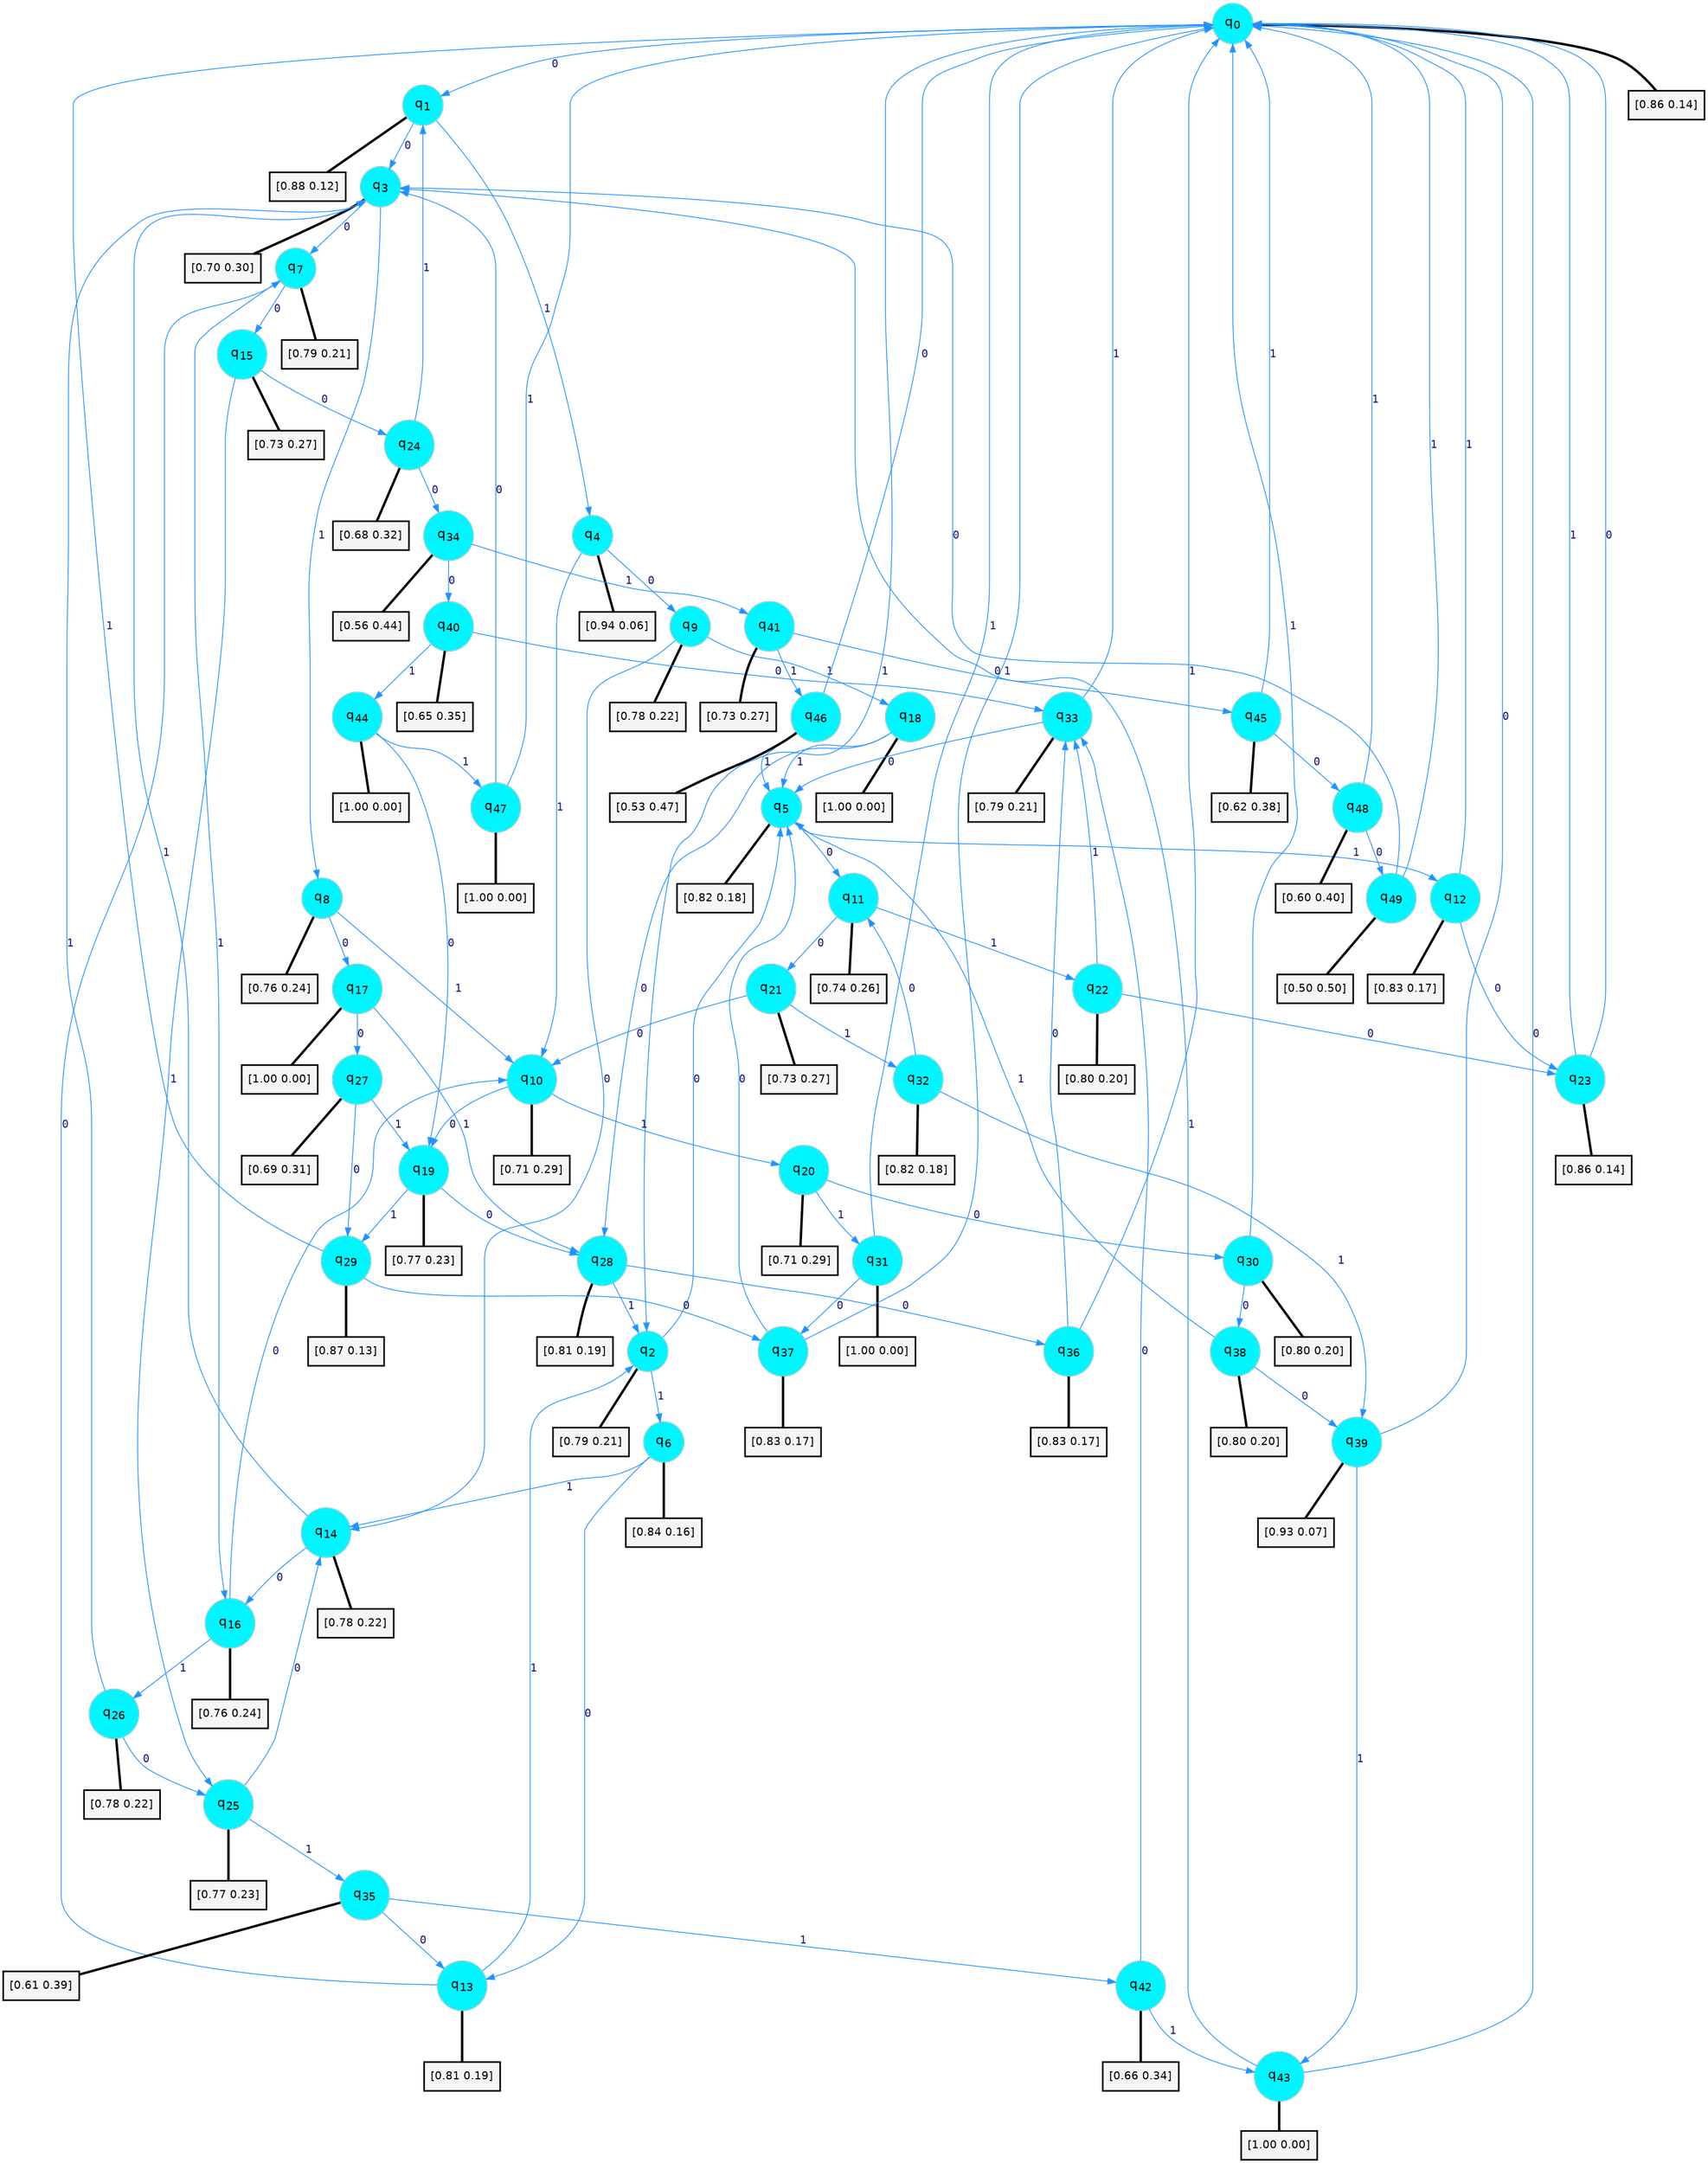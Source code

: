 digraph G {
graph [
bgcolor=transparent, dpi=300, rankdir=TD, size="40,25"];
node [
color=gray, fillcolor=turquoise1, fontcolor=black, fontname=Helvetica, fontsize=16, fontweight=bold, shape=circle, style=filled];
edge [
arrowsize=1, color=dodgerblue1, fontcolor=midnightblue, fontname=courier, fontweight=bold, penwidth=1, style=solid, weight=20];
0[label=<q<SUB>0</SUB>>];
1[label=<q<SUB>1</SUB>>];
2[label=<q<SUB>2</SUB>>];
3[label=<q<SUB>3</SUB>>];
4[label=<q<SUB>4</SUB>>];
5[label=<q<SUB>5</SUB>>];
6[label=<q<SUB>6</SUB>>];
7[label=<q<SUB>7</SUB>>];
8[label=<q<SUB>8</SUB>>];
9[label=<q<SUB>9</SUB>>];
10[label=<q<SUB>10</SUB>>];
11[label=<q<SUB>11</SUB>>];
12[label=<q<SUB>12</SUB>>];
13[label=<q<SUB>13</SUB>>];
14[label=<q<SUB>14</SUB>>];
15[label=<q<SUB>15</SUB>>];
16[label=<q<SUB>16</SUB>>];
17[label=<q<SUB>17</SUB>>];
18[label=<q<SUB>18</SUB>>];
19[label=<q<SUB>19</SUB>>];
20[label=<q<SUB>20</SUB>>];
21[label=<q<SUB>21</SUB>>];
22[label=<q<SUB>22</SUB>>];
23[label=<q<SUB>23</SUB>>];
24[label=<q<SUB>24</SUB>>];
25[label=<q<SUB>25</SUB>>];
26[label=<q<SUB>26</SUB>>];
27[label=<q<SUB>27</SUB>>];
28[label=<q<SUB>28</SUB>>];
29[label=<q<SUB>29</SUB>>];
30[label=<q<SUB>30</SUB>>];
31[label=<q<SUB>31</SUB>>];
32[label=<q<SUB>32</SUB>>];
33[label=<q<SUB>33</SUB>>];
34[label=<q<SUB>34</SUB>>];
35[label=<q<SUB>35</SUB>>];
36[label=<q<SUB>36</SUB>>];
37[label=<q<SUB>37</SUB>>];
38[label=<q<SUB>38</SUB>>];
39[label=<q<SUB>39</SUB>>];
40[label=<q<SUB>40</SUB>>];
41[label=<q<SUB>41</SUB>>];
42[label=<q<SUB>42</SUB>>];
43[label=<q<SUB>43</SUB>>];
44[label=<q<SUB>44</SUB>>];
45[label=<q<SUB>45</SUB>>];
46[label=<q<SUB>46</SUB>>];
47[label=<q<SUB>47</SUB>>];
48[label=<q<SUB>48</SUB>>];
49[label=<q<SUB>49</SUB>>];
50[label="[0.86 0.14]", shape=box,fontcolor=black, fontname=Helvetica, fontsize=14, penwidth=2, fillcolor=whitesmoke,color=black];
51[label="[0.88 0.12]", shape=box,fontcolor=black, fontname=Helvetica, fontsize=14, penwidth=2, fillcolor=whitesmoke,color=black];
52[label="[0.79 0.21]", shape=box,fontcolor=black, fontname=Helvetica, fontsize=14, penwidth=2, fillcolor=whitesmoke,color=black];
53[label="[0.70 0.30]", shape=box,fontcolor=black, fontname=Helvetica, fontsize=14, penwidth=2, fillcolor=whitesmoke,color=black];
54[label="[0.94 0.06]", shape=box,fontcolor=black, fontname=Helvetica, fontsize=14, penwidth=2, fillcolor=whitesmoke,color=black];
55[label="[0.82 0.18]", shape=box,fontcolor=black, fontname=Helvetica, fontsize=14, penwidth=2, fillcolor=whitesmoke,color=black];
56[label="[0.84 0.16]", shape=box,fontcolor=black, fontname=Helvetica, fontsize=14, penwidth=2, fillcolor=whitesmoke,color=black];
57[label="[0.79 0.21]", shape=box,fontcolor=black, fontname=Helvetica, fontsize=14, penwidth=2, fillcolor=whitesmoke,color=black];
58[label="[0.76 0.24]", shape=box,fontcolor=black, fontname=Helvetica, fontsize=14, penwidth=2, fillcolor=whitesmoke,color=black];
59[label="[0.78 0.22]", shape=box,fontcolor=black, fontname=Helvetica, fontsize=14, penwidth=2, fillcolor=whitesmoke,color=black];
60[label="[0.71 0.29]", shape=box,fontcolor=black, fontname=Helvetica, fontsize=14, penwidth=2, fillcolor=whitesmoke,color=black];
61[label="[0.74 0.26]", shape=box,fontcolor=black, fontname=Helvetica, fontsize=14, penwidth=2, fillcolor=whitesmoke,color=black];
62[label="[0.83 0.17]", shape=box,fontcolor=black, fontname=Helvetica, fontsize=14, penwidth=2, fillcolor=whitesmoke,color=black];
63[label="[0.81 0.19]", shape=box,fontcolor=black, fontname=Helvetica, fontsize=14, penwidth=2, fillcolor=whitesmoke,color=black];
64[label="[0.78 0.22]", shape=box,fontcolor=black, fontname=Helvetica, fontsize=14, penwidth=2, fillcolor=whitesmoke,color=black];
65[label="[0.73 0.27]", shape=box,fontcolor=black, fontname=Helvetica, fontsize=14, penwidth=2, fillcolor=whitesmoke,color=black];
66[label="[0.76 0.24]", shape=box,fontcolor=black, fontname=Helvetica, fontsize=14, penwidth=2, fillcolor=whitesmoke,color=black];
67[label="[1.00 0.00]", shape=box,fontcolor=black, fontname=Helvetica, fontsize=14, penwidth=2, fillcolor=whitesmoke,color=black];
68[label="[1.00 0.00]", shape=box,fontcolor=black, fontname=Helvetica, fontsize=14, penwidth=2, fillcolor=whitesmoke,color=black];
69[label="[0.77 0.23]", shape=box,fontcolor=black, fontname=Helvetica, fontsize=14, penwidth=2, fillcolor=whitesmoke,color=black];
70[label="[0.71 0.29]", shape=box,fontcolor=black, fontname=Helvetica, fontsize=14, penwidth=2, fillcolor=whitesmoke,color=black];
71[label="[0.73 0.27]", shape=box,fontcolor=black, fontname=Helvetica, fontsize=14, penwidth=2, fillcolor=whitesmoke,color=black];
72[label="[0.80 0.20]", shape=box,fontcolor=black, fontname=Helvetica, fontsize=14, penwidth=2, fillcolor=whitesmoke,color=black];
73[label="[0.86 0.14]", shape=box,fontcolor=black, fontname=Helvetica, fontsize=14, penwidth=2, fillcolor=whitesmoke,color=black];
74[label="[0.68 0.32]", shape=box,fontcolor=black, fontname=Helvetica, fontsize=14, penwidth=2, fillcolor=whitesmoke,color=black];
75[label="[0.77 0.23]", shape=box,fontcolor=black, fontname=Helvetica, fontsize=14, penwidth=2, fillcolor=whitesmoke,color=black];
76[label="[0.78 0.22]", shape=box,fontcolor=black, fontname=Helvetica, fontsize=14, penwidth=2, fillcolor=whitesmoke,color=black];
77[label="[0.69 0.31]", shape=box,fontcolor=black, fontname=Helvetica, fontsize=14, penwidth=2, fillcolor=whitesmoke,color=black];
78[label="[0.81 0.19]", shape=box,fontcolor=black, fontname=Helvetica, fontsize=14, penwidth=2, fillcolor=whitesmoke,color=black];
79[label="[0.87 0.13]", shape=box,fontcolor=black, fontname=Helvetica, fontsize=14, penwidth=2, fillcolor=whitesmoke,color=black];
80[label="[0.80 0.20]", shape=box,fontcolor=black, fontname=Helvetica, fontsize=14, penwidth=2, fillcolor=whitesmoke,color=black];
81[label="[1.00 0.00]", shape=box,fontcolor=black, fontname=Helvetica, fontsize=14, penwidth=2, fillcolor=whitesmoke,color=black];
82[label="[0.82 0.18]", shape=box,fontcolor=black, fontname=Helvetica, fontsize=14, penwidth=2, fillcolor=whitesmoke,color=black];
83[label="[0.79 0.21]", shape=box,fontcolor=black, fontname=Helvetica, fontsize=14, penwidth=2, fillcolor=whitesmoke,color=black];
84[label="[0.56 0.44]", shape=box,fontcolor=black, fontname=Helvetica, fontsize=14, penwidth=2, fillcolor=whitesmoke,color=black];
85[label="[0.61 0.39]", shape=box,fontcolor=black, fontname=Helvetica, fontsize=14, penwidth=2, fillcolor=whitesmoke,color=black];
86[label="[0.83 0.17]", shape=box,fontcolor=black, fontname=Helvetica, fontsize=14, penwidth=2, fillcolor=whitesmoke,color=black];
87[label="[0.83 0.17]", shape=box,fontcolor=black, fontname=Helvetica, fontsize=14, penwidth=2, fillcolor=whitesmoke,color=black];
88[label="[0.80 0.20]", shape=box,fontcolor=black, fontname=Helvetica, fontsize=14, penwidth=2, fillcolor=whitesmoke,color=black];
89[label="[0.93 0.07]", shape=box,fontcolor=black, fontname=Helvetica, fontsize=14, penwidth=2, fillcolor=whitesmoke,color=black];
90[label="[0.65 0.35]", shape=box,fontcolor=black, fontname=Helvetica, fontsize=14, penwidth=2, fillcolor=whitesmoke,color=black];
91[label="[0.73 0.27]", shape=box,fontcolor=black, fontname=Helvetica, fontsize=14, penwidth=2, fillcolor=whitesmoke,color=black];
92[label="[0.66 0.34]", shape=box,fontcolor=black, fontname=Helvetica, fontsize=14, penwidth=2, fillcolor=whitesmoke,color=black];
93[label="[1.00 0.00]", shape=box,fontcolor=black, fontname=Helvetica, fontsize=14, penwidth=2, fillcolor=whitesmoke,color=black];
94[label="[1.00 0.00]", shape=box,fontcolor=black, fontname=Helvetica, fontsize=14, penwidth=2, fillcolor=whitesmoke,color=black];
95[label="[0.62 0.38]", shape=box,fontcolor=black, fontname=Helvetica, fontsize=14, penwidth=2, fillcolor=whitesmoke,color=black];
96[label="[0.53 0.47]", shape=box,fontcolor=black, fontname=Helvetica, fontsize=14, penwidth=2, fillcolor=whitesmoke,color=black];
97[label="[1.00 0.00]", shape=box,fontcolor=black, fontname=Helvetica, fontsize=14, penwidth=2, fillcolor=whitesmoke,color=black];
98[label="[0.60 0.40]", shape=box,fontcolor=black, fontname=Helvetica, fontsize=14, penwidth=2, fillcolor=whitesmoke,color=black];
99[label="[0.50 0.50]", shape=box,fontcolor=black, fontname=Helvetica, fontsize=14, penwidth=2, fillcolor=whitesmoke,color=black];
0->1 [label=0];
0->2 [label=1];
0->50 [arrowhead=none, penwidth=3,color=black];
1->3 [label=0];
1->4 [label=1];
1->51 [arrowhead=none, penwidth=3,color=black];
2->5 [label=0];
2->6 [label=1];
2->52 [arrowhead=none, penwidth=3,color=black];
3->7 [label=0];
3->8 [label=1];
3->53 [arrowhead=none, penwidth=3,color=black];
4->9 [label=0];
4->10 [label=1];
4->54 [arrowhead=none, penwidth=3,color=black];
5->11 [label=0];
5->12 [label=1];
5->55 [arrowhead=none, penwidth=3,color=black];
6->13 [label=0];
6->14 [label=1];
6->56 [arrowhead=none, penwidth=3,color=black];
7->15 [label=0];
7->16 [label=1];
7->57 [arrowhead=none, penwidth=3,color=black];
8->17 [label=0];
8->10 [label=1];
8->58 [arrowhead=none, penwidth=3,color=black];
9->14 [label=0];
9->18 [label=1];
9->59 [arrowhead=none, penwidth=3,color=black];
10->19 [label=0];
10->20 [label=1];
10->60 [arrowhead=none, penwidth=3,color=black];
11->21 [label=0];
11->22 [label=1];
11->61 [arrowhead=none, penwidth=3,color=black];
12->23 [label=0];
12->0 [label=1];
12->62 [arrowhead=none, penwidth=3,color=black];
13->7 [label=0];
13->2 [label=1];
13->63 [arrowhead=none, penwidth=3,color=black];
14->16 [label=0];
14->3 [label=1];
14->64 [arrowhead=none, penwidth=3,color=black];
15->24 [label=0];
15->25 [label=1];
15->65 [arrowhead=none, penwidth=3,color=black];
16->10 [label=0];
16->26 [label=1];
16->66 [arrowhead=none, penwidth=3,color=black];
17->27 [label=0];
17->28 [label=1];
17->67 [arrowhead=none, penwidth=3,color=black];
18->28 [label=0];
18->5 [label=1];
18->68 [arrowhead=none, penwidth=3,color=black];
19->28 [label=0];
19->29 [label=1];
19->69 [arrowhead=none, penwidth=3,color=black];
20->30 [label=0];
20->31 [label=1];
20->70 [arrowhead=none, penwidth=3,color=black];
21->10 [label=0];
21->32 [label=1];
21->71 [arrowhead=none, penwidth=3,color=black];
22->23 [label=0];
22->33 [label=1];
22->72 [arrowhead=none, penwidth=3,color=black];
23->0 [label=0];
23->0 [label=1];
23->73 [arrowhead=none, penwidth=3,color=black];
24->34 [label=0];
24->1 [label=1];
24->74 [arrowhead=none, penwidth=3,color=black];
25->14 [label=0];
25->35 [label=1];
25->75 [arrowhead=none, penwidth=3,color=black];
26->25 [label=0];
26->3 [label=1];
26->76 [arrowhead=none, penwidth=3,color=black];
27->29 [label=0];
27->19 [label=1];
27->77 [arrowhead=none, penwidth=3,color=black];
28->36 [label=0];
28->2 [label=1];
28->78 [arrowhead=none, penwidth=3,color=black];
29->37 [label=0];
29->0 [label=1];
29->79 [arrowhead=none, penwidth=3,color=black];
30->38 [label=0];
30->0 [label=1];
30->80 [arrowhead=none, penwidth=3,color=black];
31->37 [label=0];
31->0 [label=1];
31->81 [arrowhead=none, penwidth=3,color=black];
32->11 [label=0];
32->39 [label=1];
32->82 [arrowhead=none, penwidth=3,color=black];
33->5 [label=0];
33->0 [label=1];
33->83 [arrowhead=none, penwidth=3,color=black];
34->40 [label=0];
34->41 [label=1];
34->84 [arrowhead=none, penwidth=3,color=black];
35->13 [label=0];
35->42 [label=1];
35->85 [arrowhead=none, penwidth=3,color=black];
36->33 [label=0];
36->0 [label=1];
36->86 [arrowhead=none, penwidth=3,color=black];
37->5 [label=0];
37->0 [label=1];
37->87 [arrowhead=none, penwidth=3,color=black];
38->39 [label=0];
38->5 [label=1];
38->88 [arrowhead=none, penwidth=3,color=black];
39->0 [label=0];
39->43 [label=1];
39->89 [arrowhead=none, penwidth=3,color=black];
40->33 [label=0];
40->44 [label=1];
40->90 [arrowhead=none, penwidth=3,color=black];
41->45 [label=0];
41->46 [label=1];
41->91 [arrowhead=none, penwidth=3,color=black];
42->33 [label=0];
42->43 [label=1];
42->92 [arrowhead=none, penwidth=3,color=black];
43->0 [label=0];
43->3 [label=1];
43->93 [arrowhead=none, penwidth=3,color=black];
44->19 [label=0];
44->47 [label=1];
44->94 [arrowhead=none, penwidth=3,color=black];
45->48 [label=0];
45->0 [label=1];
45->95 [arrowhead=none, penwidth=3,color=black];
46->0 [label=0];
46->5 [label=1];
46->96 [arrowhead=none, penwidth=3,color=black];
47->3 [label=0];
47->0 [label=1];
47->97 [arrowhead=none, penwidth=3,color=black];
48->49 [label=0];
48->0 [label=1];
48->98 [arrowhead=none, penwidth=3,color=black];
49->3 [label=0];
49->0 [label=1];
49->99 [arrowhead=none, penwidth=3,color=black];
}
